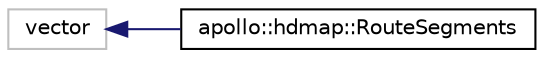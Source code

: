 digraph "Graphical Class Hierarchy"
{
  edge [fontname="Helvetica",fontsize="10",labelfontname="Helvetica",labelfontsize="10"];
  node [fontname="Helvetica",fontsize="10",shape=record];
  rankdir="LR";
  Node1 [label="vector",height=0.2,width=0.4,color="grey75", fillcolor="white", style="filled"];
  Node1 -> Node2 [dir="back",color="midnightblue",fontsize="10",style="solid",fontname="Helvetica"];
  Node2 [label="apollo::hdmap::RouteSegments",height=0.2,width=0.4,color="black", fillcolor="white", style="filled",URL="$classapollo_1_1hdmap_1_1RouteSegments.html",tooltip="class RouteSegments "];
}
